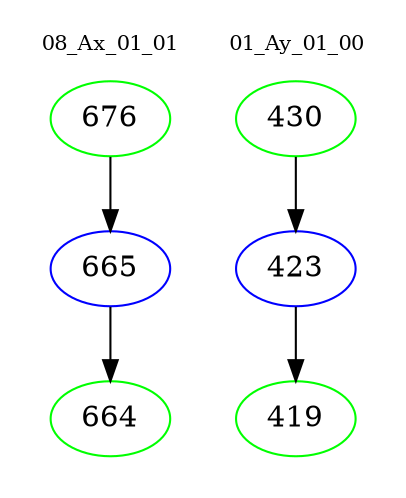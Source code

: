 digraph{
subgraph cluster_0 {
color = white
label = "08_Ax_01_01";
fontsize=10;
T0_676 [label="676", color="green"]
T0_676 -> T0_665 [color="black"]
T0_665 [label="665", color="blue"]
T0_665 -> T0_664 [color="black"]
T0_664 [label="664", color="green"]
}
subgraph cluster_1 {
color = white
label = "01_Ay_01_00";
fontsize=10;
T1_430 [label="430", color="green"]
T1_430 -> T1_423 [color="black"]
T1_423 [label="423", color="blue"]
T1_423 -> T1_419 [color="black"]
T1_419 [label="419", color="green"]
}
}
